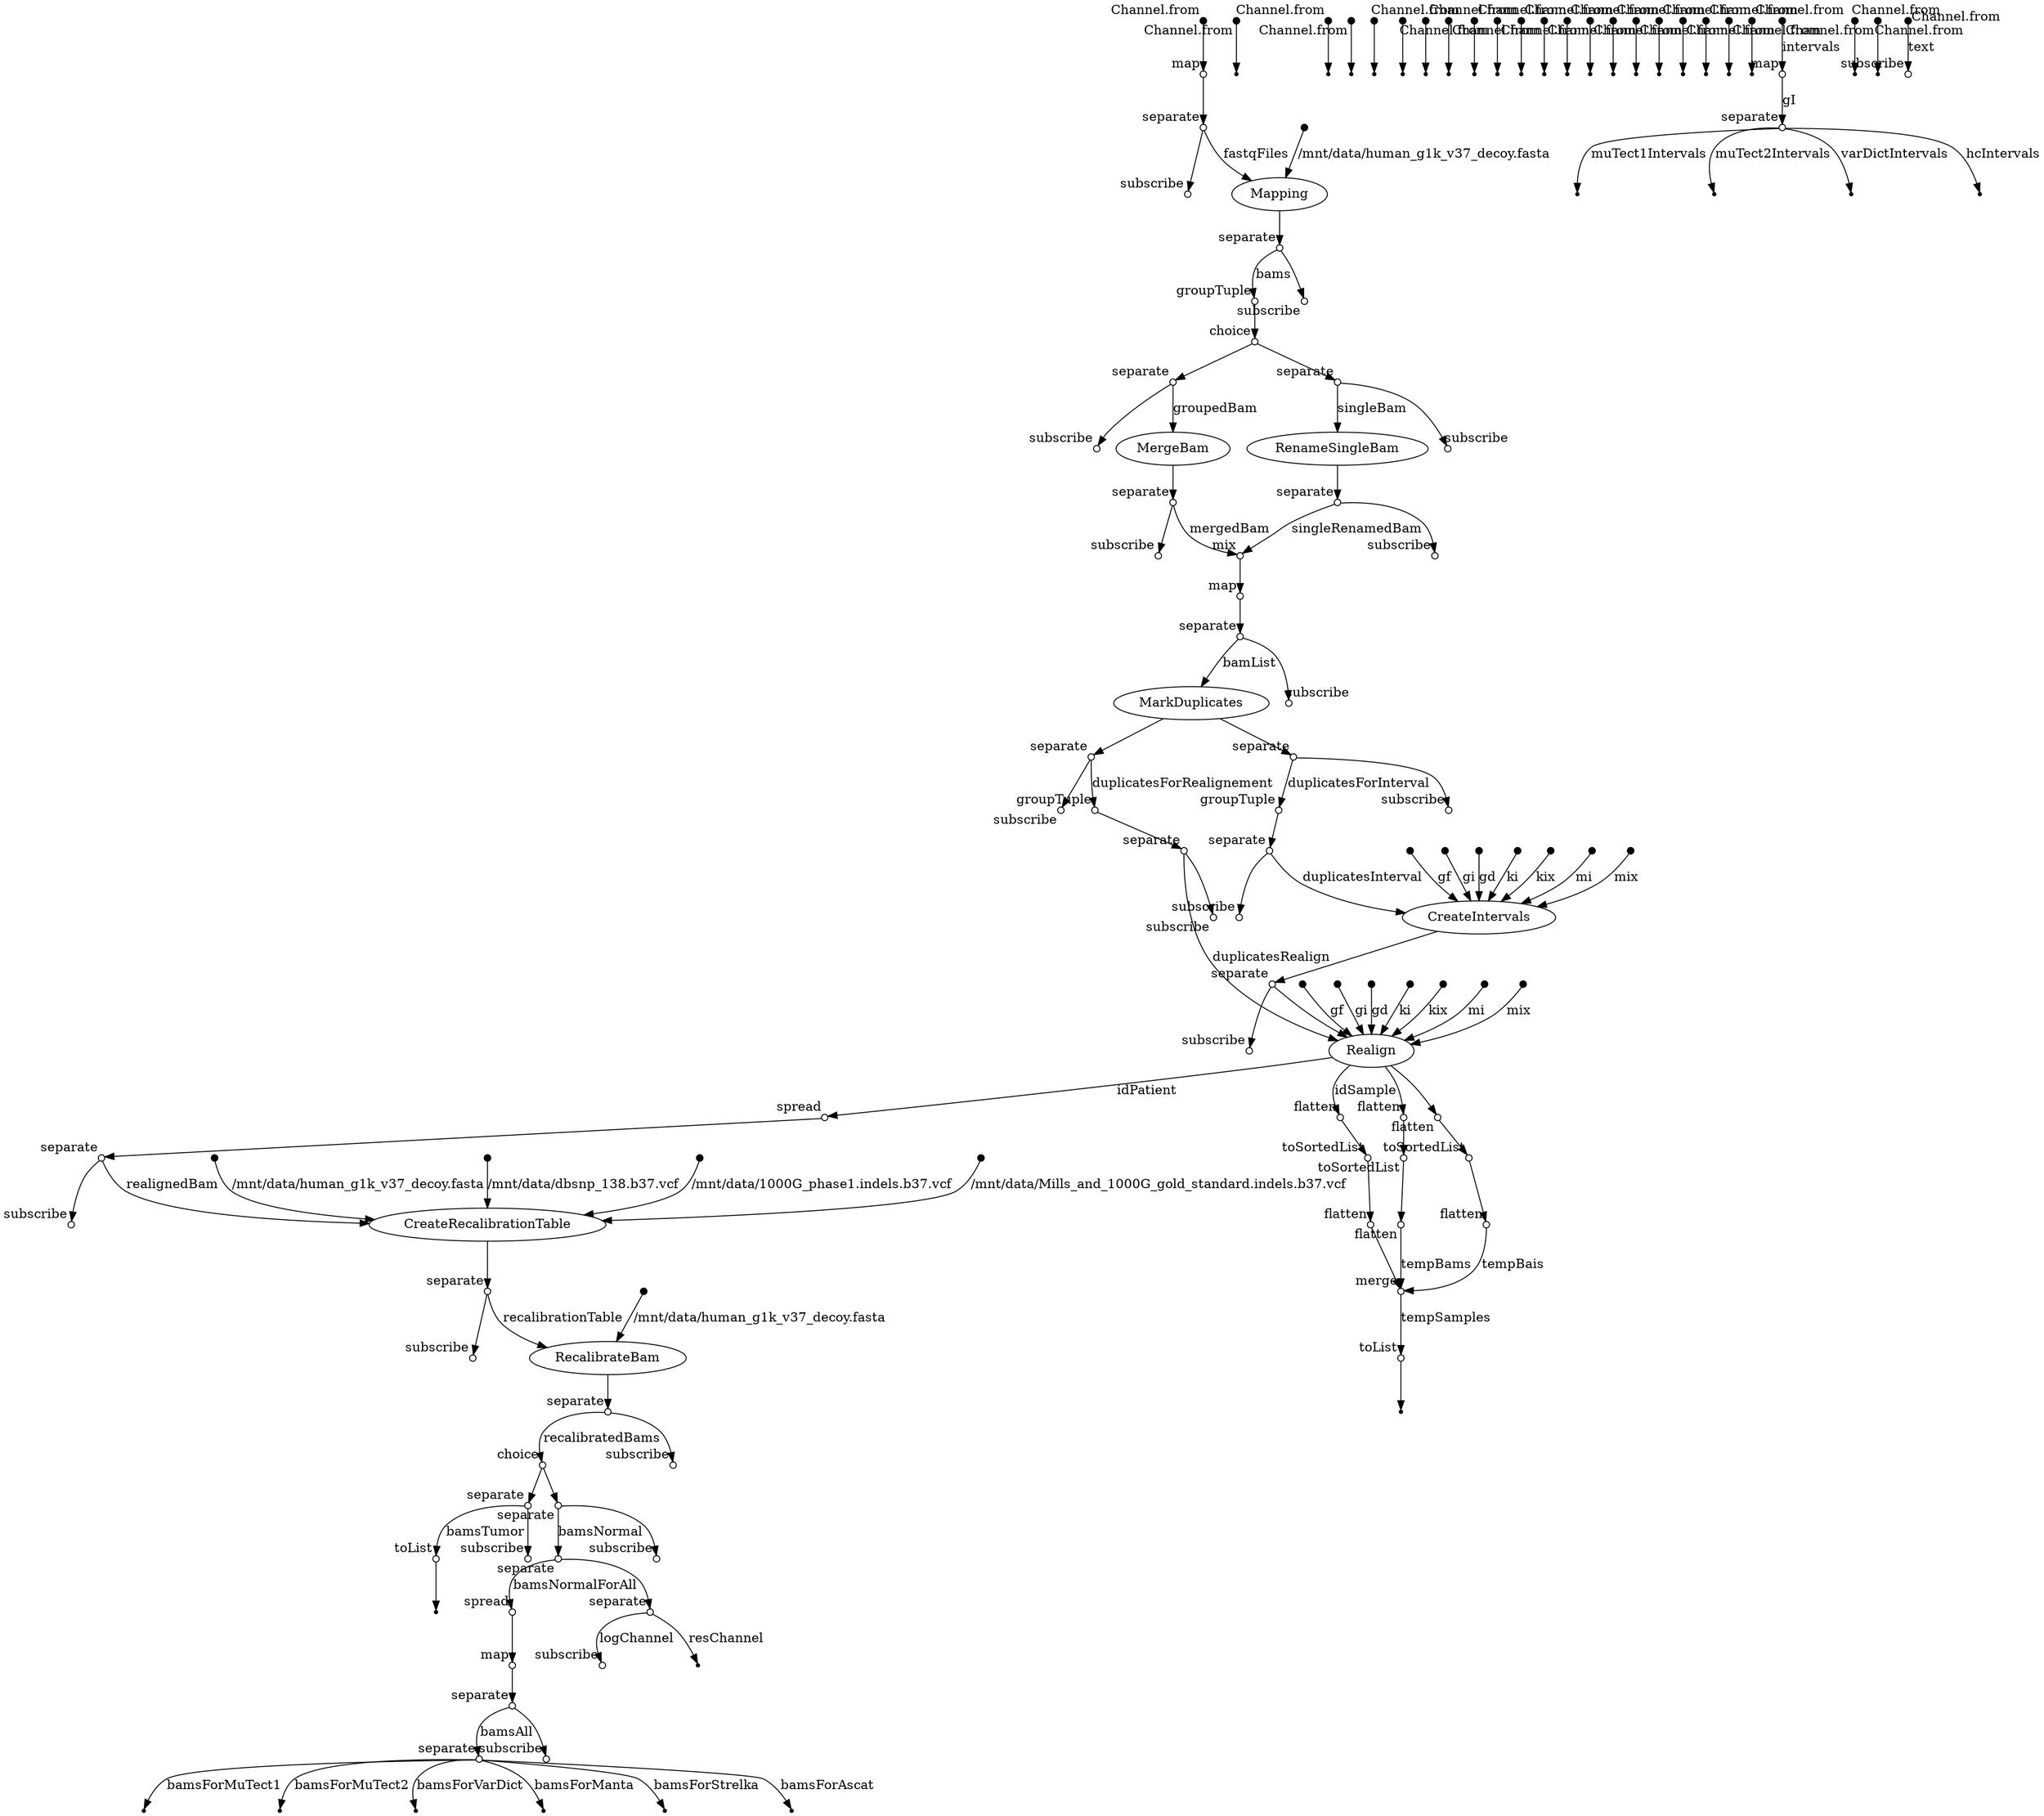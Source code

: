 digraph mm1epouta2 {
p0 [shape=point,label="",fixedsize=true,width=0.1,xlabel="Channel.from"];
p1 [shape=circle,label="",fixedsize=true,width=0.1,xlabel="map"];
p0 -> p1;

p1 [shape=circle,label="",fixedsize=true,width=0.1,xlabel="map"];
p2 [shape=circle,label="",fixedsize=true,width=0.1,xlabel="separate"];
p1 -> p2;

p2 [shape=circle,label="",fixedsize=true,width=0.1,xlabel="separate"];
p7 [label="Mapping"];
p2 -> p7 [label="fastqFiles"];

p2 [shape=circle,label="",fixedsize=true,width=0.1,xlabel="separate"];
p5 [shape=circle,label="",fixedsize=true,width=0.1,xlabel="subscribe"];
p2 -> p5;

p3 [shape=point,label="",fixedsize=true,width=0.1,xlabel="Channel.from"];
p4 [shape=point];
p3 -> p4;

p6 [shape=point,label="",fixedsize=true,width=0.1];
p7 [label="Mapping"];
p6 -> p7 [label="/mnt/data/human_g1k_v37_decoy.fasta"];

p7 [label="Mapping"];
p8 [shape=circle,label="",fixedsize=true,width=0.1,xlabel="separate"];
p7 -> p8;

p8 [shape=circle,label="",fixedsize=true,width=0.1,xlabel="separate"];
p12 [shape=circle,label="",fixedsize=true,width=0.1,xlabel="groupTuple"];
p8 -> p12 [label="bams"];

p8 [shape=circle,label="",fixedsize=true,width=0.1,xlabel="separate"];
p11 [shape=circle,label="",fixedsize=true,width=0.1,xlabel="subscribe"];
p8 -> p11;

p9 [shape=point,label="",fixedsize=true,width=0.1,xlabel="Channel.from"];
p10 [shape=point];
p9 -> p10;

p12 [shape=circle,label="",fixedsize=true,width=0.1,xlabel="groupTuple"];
p13 [shape=circle,label="",fixedsize=true,width=0.1,xlabel="choice"];
p12 -> p13;

p13 [shape=circle,label="",fixedsize=true,width=0.1,xlabel="choice"];
p14 [shape=circle,label="",fixedsize=true,width=0.1,xlabel="separate"];
p13 -> p14;

p13 [shape=circle,label="",fixedsize=true,width=0.1,xlabel="choice"];
p18 [shape=circle,label="",fixedsize=true,width=0.1,xlabel="separate"];
p13 -> p18;

p14 [shape=circle,label="",fixedsize=true,width=0.1,xlabel="separate"];
p23 [label="RenameSingleBam"];
p14 -> p23 [label="singleBam"];

p14 [shape=circle,label="",fixedsize=true,width=0.1,xlabel="separate"];
p17 [shape=circle,label="",fixedsize=true,width=0.1,xlabel="subscribe"];
p14 -> p17;

p15 [shape=point,label="",fixedsize=true,width=0.1,xlabel="Channel.from"];
p16 [shape=point];
p15 -> p16;

p18 [shape=circle,label="",fixedsize=true,width=0.1,xlabel="separate"];
p22 [label="MergeBam"];
p18 -> p22 [label="groupedBam"];

p18 [shape=circle,label="",fixedsize=true,width=0.1,xlabel="separate"];
p21 [shape=circle,label="",fixedsize=true,width=0.1,xlabel="subscribe"];
p18 -> p21;

p19 [shape=point,label="",fixedsize=true,width=0.1,xlabel="Channel.from"];
p20 [shape=point];
p19 -> p20;

p22 [label="MergeBam"];
p28 [shape=circle,label="",fixedsize=true,width=0.1,xlabel="separate"];
p22 -> p28;

p23 [label="RenameSingleBam"];
p24 [shape=circle,label="",fixedsize=true,width=0.1,xlabel="separate"];
p23 -> p24;

p24 [shape=circle,label="",fixedsize=true,width=0.1,xlabel="separate"];
p32 [shape=circle,label="",fixedsize=true,width=0.1,xlabel="mix"];
p24 -> p32 [label="singleRenamedBam"];

p24 [shape=circle,label="",fixedsize=true,width=0.1,xlabel="separate"];
p27 [shape=circle,label="",fixedsize=true,width=0.1,xlabel="subscribe"];
p24 -> p27;

p25 [shape=point,label="",fixedsize=true,width=0.1,xlabel="Channel.from"];
p26 [shape=point];
p25 -> p26;

p28 [shape=circle,label="",fixedsize=true,width=0.1,xlabel="separate"];
p32 [shape=circle,label="",fixedsize=true,width=0.1,xlabel="mix"];
p28 -> p32 [label="mergedBam"];

p28 [shape=circle,label="",fixedsize=true,width=0.1,xlabel="separate"];
p31 [shape=circle,label="",fixedsize=true,width=0.1,xlabel="subscribe"];
p28 -> p31;

p29 [shape=point,label="",fixedsize=true,width=0.1,xlabel="Channel.from"];
p30 [shape=point];
p29 -> p30;

p32 [shape=circle,label="",fixedsize=true,width=0.1,xlabel="mix"];
p33 [shape=circle,label="",fixedsize=true,width=0.1,xlabel="map"];
p32 -> p33;

p33 [shape=circle,label="",fixedsize=true,width=0.1,xlabel="map"];
p34 [shape=circle,label="",fixedsize=true,width=0.1,xlabel="separate"];
p33 -> p34;

p34 [shape=circle,label="",fixedsize=true,width=0.1,xlabel="separate"];
p38 [label="MarkDuplicates"];
p34 -> p38 [label="bamList"];

p34 [shape=circle,label="",fixedsize=true,width=0.1,xlabel="separate"];
p37 [shape=circle,label="",fixedsize=true,width=0.1,xlabel="subscribe"];
p34 -> p37;

p35 [shape=point,label="",fixedsize=true,width=0.1,xlabel="Channel.from"];
p36 [shape=point];
p35 -> p36;

p38 [label="MarkDuplicates"];
p39 [shape=circle,label="",fixedsize=true,width=0.1,xlabel="separate"];
p38 -> p39;

p38 [label="MarkDuplicates"];
p48 [shape=circle,label="",fixedsize=true,width=0.1,xlabel="separate"];
p38 -> p48;

p39 [shape=circle,label="",fixedsize=true,width=0.1,xlabel="separate"];
p43 [shape=circle,label="",fixedsize=true,width=0.1,xlabel="groupTuple"];
p39 -> p43 [label="duplicatesForInterval"];

p39 [shape=circle,label="",fixedsize=true,width=0.1,xlabel="separate"];
p42 [shape=circle,label="",fixedsize=true,width=0.1,xlabel="subscribe"];
p39 -> p42;

p40 [shape=point,label="",fixedsize=true,width=0.1,xlabel="Channel.from"];
p41 [shape=point];
p40 -> p41;

p43 [shape=circle,label="",fixedsize=true,width=0.1,xlabel="groupTuple"];
p44 [shape=circle,label="",fixedsize=true,width=0.1,xlabel="separate"];
p43 -> p44;

p44 [shape=circle,label="",fixedsize=true,width=0.1,xlabel="separate"];
p64 [label="CreateIntervals"];
p44 -> p64 [label="duplicatesInterval"];

p44 [shape=circle,label="",fixedsize=true,width=0.1,xlabel="separate"];
p47 [shape=circle,label="",fixedsize=true,width=0.1,xlabel="subscribe"];
p44 -> p47;

p45 [shape=point,label="",fixedsize=true,width=0.1,xlabel="Channel.from"];
p46 [shape=point];
p45 -> p46;

p48 [shape=circle,label="",fixedsize=true,width=0.1,xlabel="separate"];
p52 [shape=circle,label="",fixedsize=true,width=0.1,xlabel="groupTuple"];
p48 -> p52 [label="duplicatesForRealignement"];

p48 [shape=circle,label="",fixedsize=true,width=0.1,xlabel="separate"];
p51 [shape=circle,label="",fixedsize=true,width=0.1,xlabel="subscribe"];
p48 -> p51;

p49 [shape=point,label="",fixedsize=true,width=0.1,xlabel="Channel.from"];
p50 [shape=point];
p49 -> p50;

p52 [shape=circle,label="",fixedsize=true,width=0.1,xlabel="groupTuple"];
p53 [shape=circle,label="",fixedsize=true,width=0.1,xlabel="separate"];
p52 -> p53;

p53 [shape=circle,label="",fixedsize=true,width=0.1,xlabel="separate"];
p76 [label="Realign"];
p53 -> p76 [label="duplicatesRealign"];

p53 [shape=circle,label="",fixedsize=true,width=0.1,xlabel="separate"];
p56 [shape=circle,label="",fixedsize=true,width=0.1,xlabel="subscribe"];
p53 -> p56;

p54 [shape=point,label="",fixedsize=true,width=0.1,xlabel="Channel.from"];
p55 [shape=point];
p54 -> p55;

p57 [shape=point,label="",fixedsize=true,width=0.1];
p64 [label="CreateIntervals"];
p57 -> p64 [label="gf"];

p58 [shape=point,label="",fixedsize=true,width=0.1];
p64 [label="CreateIntervals"];
p58 -> p64 [label="gi"];

p59 [shape=point,label="",fixedsize=true,width=0.1];
p64 [label="CreateIntervals"];
p59 -> p64 [label="gd"];

p60 [shape=point,label="",fixedsize=true,width=0.1];
p64 [label="CreateIntervals"];
p60 -> p64 [label="ki"];

p61 [shape=point,label="",fixedsize=true,width=0.1];
p64 [label="CreateIntervals"];
p61 -> p64 [label="kix"];

p62 [shape=point,label="",fixedsize=true,width=0.1];
p64 [label="CreateIntervals"];
p62 -> p64 [label="mi"];

p63 [shape=point,label="",fixedsize=true,width=0.1];
p64 [label="CreateIntervals"];
p63 -> p64 [label="mix"];

p64 [label="CreateIntervals"];
p65 [shape=circle,label="",fixedsize=true,width=0.1,xlabel="separate"];
p64 -> p65;

p65 [shape=circle,label="",fixedsize=true,width=0.1,xlabel="separate"];
p76 [label="Realign"];
p65 -> p76;

p65 [shape=circle,label="",fixedsize=true,width=0.1,xlabel="separate"];
p68 [shape=circle,label="",fixedsize=true,width=0.1,xlabel="subscribe"];
p65 -> p68;

p66 [shape=point,label="",fixedsize=true,width=0.1,xlabel="Channel.from"];
p67 [shape=point];
p66 -> p67;

p69 [shape=point,label="",fixedsize=true,width=0.1];
p76 [label="Realign"];
p69 -> p76 [label="gf"];

p70 [shape=point,label="",fixedsize=true,width=0.1];
p76 [label="Realign"];
p70 -> p76 [label="gi"];

p71 [shape=point,label="",fixedsize=true,width=0.1];
p76 [label="Realign"];
p71 -> p76 [label="gd"];

p72 [shape=point,label="",fixedsize=true,width=0.1];
p76 [label="Realign"];
p72 -> p76 [label="ki"];

p73 [shape=point,label="",fixedsize=true,width=0.1];
p76 [label="Realign"];
p73 -> p76 [label="kix"];

p74 [shape=point,label="",fixedsize=true,width=0.1];
p76 [label="Realign"];
p74 -> p76 [label="mi"];

p75 [shape=point,label="",fixedsize=true,width=0.1];
p76 [label="Realign"];
p75 -> p76 [label="mix"];

p76 [label="Realign"];
p89 [shape=circle,label="",fixedsize=true,width=0.1,xlabel="spread"];
p76 -> p89 [label="idPatient"];

p76 [label="Realign"];
p77 [shape=circle,label="",fixedsize=true,width=0.1,xlabel="flatten"];
p76 -> p77 [label="idSample"];

p76 [label="Realign"];
p80 [shape=circle,label="",fixedsize=true,width=0.1,xlabel="flatten"];
p76 -> p80;

p76 [label="Realign"];
p83 [shape=circle,label="",fixedsize=true,width=0.1,xlabel="flatten"];
p76 -> p83;

p77 [shape=circle,label="",fixedsize=true,width=0.1,xlabel="flatten"];
p78 [shape=circle,label="",fixedsize=true,width=0.1,xlabel="toSortedList"];
p77 -> p78;

p78 [shape=circle,label="",fixedsize=true,width=0.1,xlabel="toSortedList"];
p79 [shape=circle,label="",fixedsize=true,width=0.1,xlabel="flatten"];
p78 -> p79;

p79 [shape=circle,label="",fixedsize=true,width=0.1,xlabel="flatten"];
p86 [shape=circle,label="",fixedsize=true,width=0.1,xlabel="merge"];
p79 -> p86;

p80 [shape=circle,label="",fixedsize=true,width=0.1,xlabel="flatten"];
p81 [shape=circle,label="",fixedsize=true,width=0.1,xlabel="toSortedList"];
p80 -> p81;

p81 [shape=circle,label="",fixedsize=true,width=0.1,xlabel="toSortedList"];
p82 [shape=circle,label="",fixedsize=true,width=0.1,xlabel="flatten"];
p81 -> p82;

p82 [shape=circle,label="",fixedsize=true,width=0.1,xlabel="flatten"];
p86 [shape=circle,label="",fixedsize=true,width=0.1,xlabel="merge"];
p82 -> p86 [label="tempBams"];

p83 [shape=circle,label="",fixedsize=true,width=0.1,xlabel="flatten"];
p84 [shape=circle,label="",fixedsize=true,width=0.1,xlabel="toSortedList"];
p83 -> p84;

p84 [shape=circle,label="",fixedsize=true,width=0.1,xlabel="toSortedList"];
p85 [shape=circle,label="",fixedsize=true,width=0.1,xlabel="flatten"];
p84 -> p85;

p85 [shape=circle,label="",fixedsize=true,width=0.1,xlabel="flatten"];
p86 [shape=circle,label="",fixedsize=true,width=0.1,xlabel="merge"];
p85 -> p86 [label="tempBais"];

p86 [shape=circle,label="",fixedsize=true,width=0.1,xlabel="merge"];
p87 [shape=circle,label="",fixedsize=true,width=0.1,xlabel="toList"];
p86 -> p87 [label="tempSamples"];

p87 [shape=circle,label="",fixedsize=true,width=0.1,xlabel="toList"];
p88 [shape=point];
p87 -> p88;

p89 [shape=circle,label="",fixedsize=true,width=0.1,xlabel="spread"];
p90 [shape=circle,label="",fixedsize=true,width=0.1,xlabel="separate"];
p89 -> p90;

p90 [shape=circle,label="",fixedsize=true,width=0.1,xlabel="separate"];
p98 [label="CreateRecalibrationTable"];
p90 -> p98 [label="realignedBam"];

p90 [shape=circle,label="",fixedsize=true,width=0.1,xlabel="separate"];
p93 [shape=circle,label="",fixedsize=true,width=0.1,xlabel="subscribe"];
p90 -> p93;

p91 [shape=point,label="",fixedsize=true,width=0.1,xlabel="Channel.from"];
p92 [shape=point];
p91 -> p92;

p94 [shape=point,label="",fixedsize=true,width=0.1];
p98 [label="CreateRecalibrationTable"];
p94 -> p98 [label="/mnt/data/human_g1k_v37_decoy.fasta"];

p95 [shape=point,label="",fixedsize=true,width=0.1];
p98 [label="CreateRecalibrationTable"];
p95 -> p98 [label="/mnt/data/dbsnp_138.b37.vcf"];

p96 [shape=point,label="",fixedsize=true,width=0.1];
p98 [label="CreateRecalibrationTable"];
p96 -> p98 [label="/mnt/data/1000G_phase1.indels.b37.vcf"];

p97 [shape=point,label="",fixedsize=true,width=0.1];
p98 [label="CreateRecalibrationTable"];
p97 -> p98 [label="/mnt/data/Mills_and_1000G_gold_standard.indels.b37.vcf"];

p98 [label="CreateRecalibrationTable"];
p99 [shape=circle,label="",fixedsize=true,width=0.1,xlabel="separate"];
p98 -> p99;

p99 [shape=circle,label="",fixedsize=true,width=0.1,xlabel="separate"];
p104 [label="RecalibrateBam"];
p99 -> p104 [label="recalibrationTable"];

p99 [shape=circle,label="",fixedsize=true,width=0.1,xlabel="separate"];
p102 [shape=circle,label="",fixedsize=true,width=0.1,xlabel="subscribe"];
p99 -> p102;

p100 [shape=point,label="",fixedsize=true,width=0.1,xlabel="Channel.from"];
p101 [shape=point];
p100 -> p101;

p103 [shape=point,label="",fixedsize=true,width=0.1];
p104 [label="RecalibrateBam"];
p103 -> p104 [label="/mnt/data/human_g1k_v37_decoy.fasta"];

p104 [label="RecalibrateBam"];
p105 [shape=circle,label="",fixedsize=true,width=0.1,xlabel="separate"];
p104 -> p105;

p105 [shape=circle,label="",fixedsize=true,width=0.1,xlabel="separate"];
p109 [shape=circle,label="",fixedsize=true,width=0.1,xlabel="choice"];
p105 -> p109 [label="recalibratedBams"];

p105 [shape=circle,label="",fixedsize=true,width=0.1,xlabel="separate"];
p108 [shape=circle,label="",fixedsize=true,width=0.1,xlabel="subscribe"];
p105 -> p108;

p106 [shape=point,label="",fixedsize=true,width=0.1,xlabel="Channel.from"];
p107 [shape=point];
p106 -> p107;

p109 [shape=circle,label="",fixedsize=true,width=0.1,xlabel="choice"];
p110 [shape=circle,label="",fixedsize=true,width=0.1,xlabel="separate"];
p109 -> p110;

p109 [shape=circle,label="",fixedsize=true,width=0.1,xlabel="choice"];
p114 [shape=circle,label="",fixedsize=true,width=0.1,xlabel="separate"];
p109 -> p114;

p110 [shape=circle,label="",fixedsize=true,width=0.1,xlabel="separate"];
p121 [shape=circle,label="",fixedsize=true,width=0.1,xlabel="toList"];
p110 -> p121 [label="bamsTumor"];

p110 [shape=circle,label="",fixedsize=true,width=0.1,xlabel="separate"];
p113 [shape=circle,label="",fixedsize=true,width=0.1,xlabel="subscribe"];
p110 -> p113;

p111 [shape=point,label="",fixedsize=true,width=0.1,xlabel="Channel.from"];
p112 [shape=point];
p111 -> p112;

p114 [shape=circle,label="",fixedsize=true,width=0.1,xlabel="separate"];
p118 [shape=circle,label="",fixedsize=true,width=0.1,xlabel="separate"];
p114 -> p118 [label="bamsNormal"];

p114 [shape=circle,label="",fixedsize=true,width=0.1,xlabel="separate"];
p117 [shape=circle,label="",fixedsize=true,width=0.1,xlabel="subscribe"];
p114 -> p117;

p115 [shape=point,label="",fixedsize=true,width=0.1,xlabel="Channel.from"];
p116 [shape=point];
p115 -> p116;

p118 [shape=circle,label="",fixedsize=true,width=0.1,xlabel="separate"];
p123 [shape=circle,label="",fixedsize=true,width=0.1,xlabel="spread"];
p118 -> p123 [label="bamsNormalForAll"];

p118 [shape=circle,label="",fixedsize=true,width=0.1,xlabel="separate"];
p147 [shape=circle,label="",fixedsize=true,width=0.1,xlabel="separate"];
p118 -> p147;

p119 [shape=point,label="",fixedsize=true,width=0.1,xlabel="Channel.from"];
p120 [shape=point];
p119 -> p120;

p121 [shape=circle,label="",fixedsize=true,width=0.1,xlabel="toList"];
p122 [shape=point];
p121 -> p122;

p123 [shape=circle,label="",fixedsize=true,width=0.1,xlabel="spread"];
p124 [shape=circle,label="",fixedsize=true,width=0.1,xlabel="map"];
p123 -> p124;

p124 [shape=circle,label="",fixedsize=true,width=0.1,xlabel="map"];
p125 [shape=circle,label="",fixedsize=true,width=0.1,xlabel="separate"];
p124 -> p125;

p125 [shape=circle,label="",fixedsize=true,width=0.1,xlabel="separate"];
p129 [shape=circle,label="",fixedsize=true,width=0.1,xlabel="separate"];
p125 -> p129 [label="bamsAll"];

p125 [shape=circle,label="",fixedsize=true,width=0.1,xlabel="separate"];
p128 [shape=circle,label="",fixedsize=true,width=0.1,xlabel="subscribe"];
p125 -> p128;

p126 [shape=point,label="",fixedsize=true,width=0.1,xlabel="Channel.from"];
p127 [shape=point];
p126 -> p127;

p129 [shape=circle,label="",fixedsize=true,width=0.1,xlabel="separate"];
p135 [shape=point];
p129 -> p135 [label="bamsForMuTect1"];

p129 [shape=circle,label="",fixedsize=true,width=0.1,xlabel="separate"];
p134 [shape=point];
p129 -> p134 [label="bamsForMuTect2"];

p129 [shape=circle,label="",fixedsize=true,width=0.1,xlabel="separate"];
p133 [shape=point];
p129 -> p133 [label="bamsForVarDict"];

p129 [shape=circle,label="",fixedsize=true,width=0.1,xlabel="separate"];
p132 [shape=point];
p129 -> p132 [label="bamsForManta"];

p129 [shape=circle,label="",fixedsize=true,width=0.1,xlabel="separate"];
p131 [shape=point];
p129 -> p131 [label="bamsForStrelka"];

p129 [shape=circle,label="",fixedsize=true,width=0.1,xlabel="separate"];
p130 [shape=point];
p129 -> p130 [label="bamsForAscat"];

p136 [shape=point,label="",fixedsize=true,width=0.1,xlabel="Channel.from"];
p137 [shape=point];
p136 -> p137;

p138 [shape=point,label="",fixedsize=true,width=0.1,xlabel="Channel.from"];
p139 [shape=circle,label="",fixedsize=true,width=0.1,xlabel="map"];
p138 -> p139 [label="intervals"];

p139 [shape=circle,label="",fixedsize=true,width=0.1,xlabel="map"];
p140 [shape=circle,label="",fixedsize=true,width=0.1,xlabel="separate"];
p139 -> p140 [label="gI"];

p140 [shape=circle,label="",fixedsize=true,width=0.1,xlabel="separate"];
p144 [shape=point];
p140 -> p144 [label="muTect1Intervals"];

p140 [shape=circle,label="",fixedsize=true,width=0.1,xlabel="separate"];
p143 [shape=point];
p140 -> p143 [label="muTect2Intervals"];

p140 [shape=circle,label="",fixedsize=true,width=0.1,xlabel="separate"];
p142 [shape=point];
p140 -> p142 [label="varDictIntervals"];

p140 [shape=circle,label="",fixedsize=true,width=0.1,xlabel="separate"];
p141 [shape=point];
p140 -> p141 [label="hcIntervals"];

p145 [shape=point,label="",fixedsize=true,width=0.1,xlabel="Channel.from"];
p146 [shape=point];
p145 -> p146;

p147 [shape=circle,label="",fixedsize=true,width=0.1,xlabel="separate"];
p148 [shape=point];
p147 -> p148 [label="resChannel"];

p147 [shape=circle,label="",fixedsize=true,width=0.1,xlabel="separate"];
p151 [shape=circle,label="",fixedsize=true,width=0.1,xlabel="subscribe"];
p147 -> p151 [label="logChannel"];

p149 [shape=point,label="",fixedsize=true,width=0.1,xlabel="Channel.from"];
p150 [shape=point];
p149 -> p150;

p152 [shape=point,label="",fixedsize=true,width=0.1,xlabel="Channel.from"];
p153 [shape=circle,label="",fixedsize=true,width=0.1,xlabel="subscribe"];
p152 -> p153 [label="text"];

}
